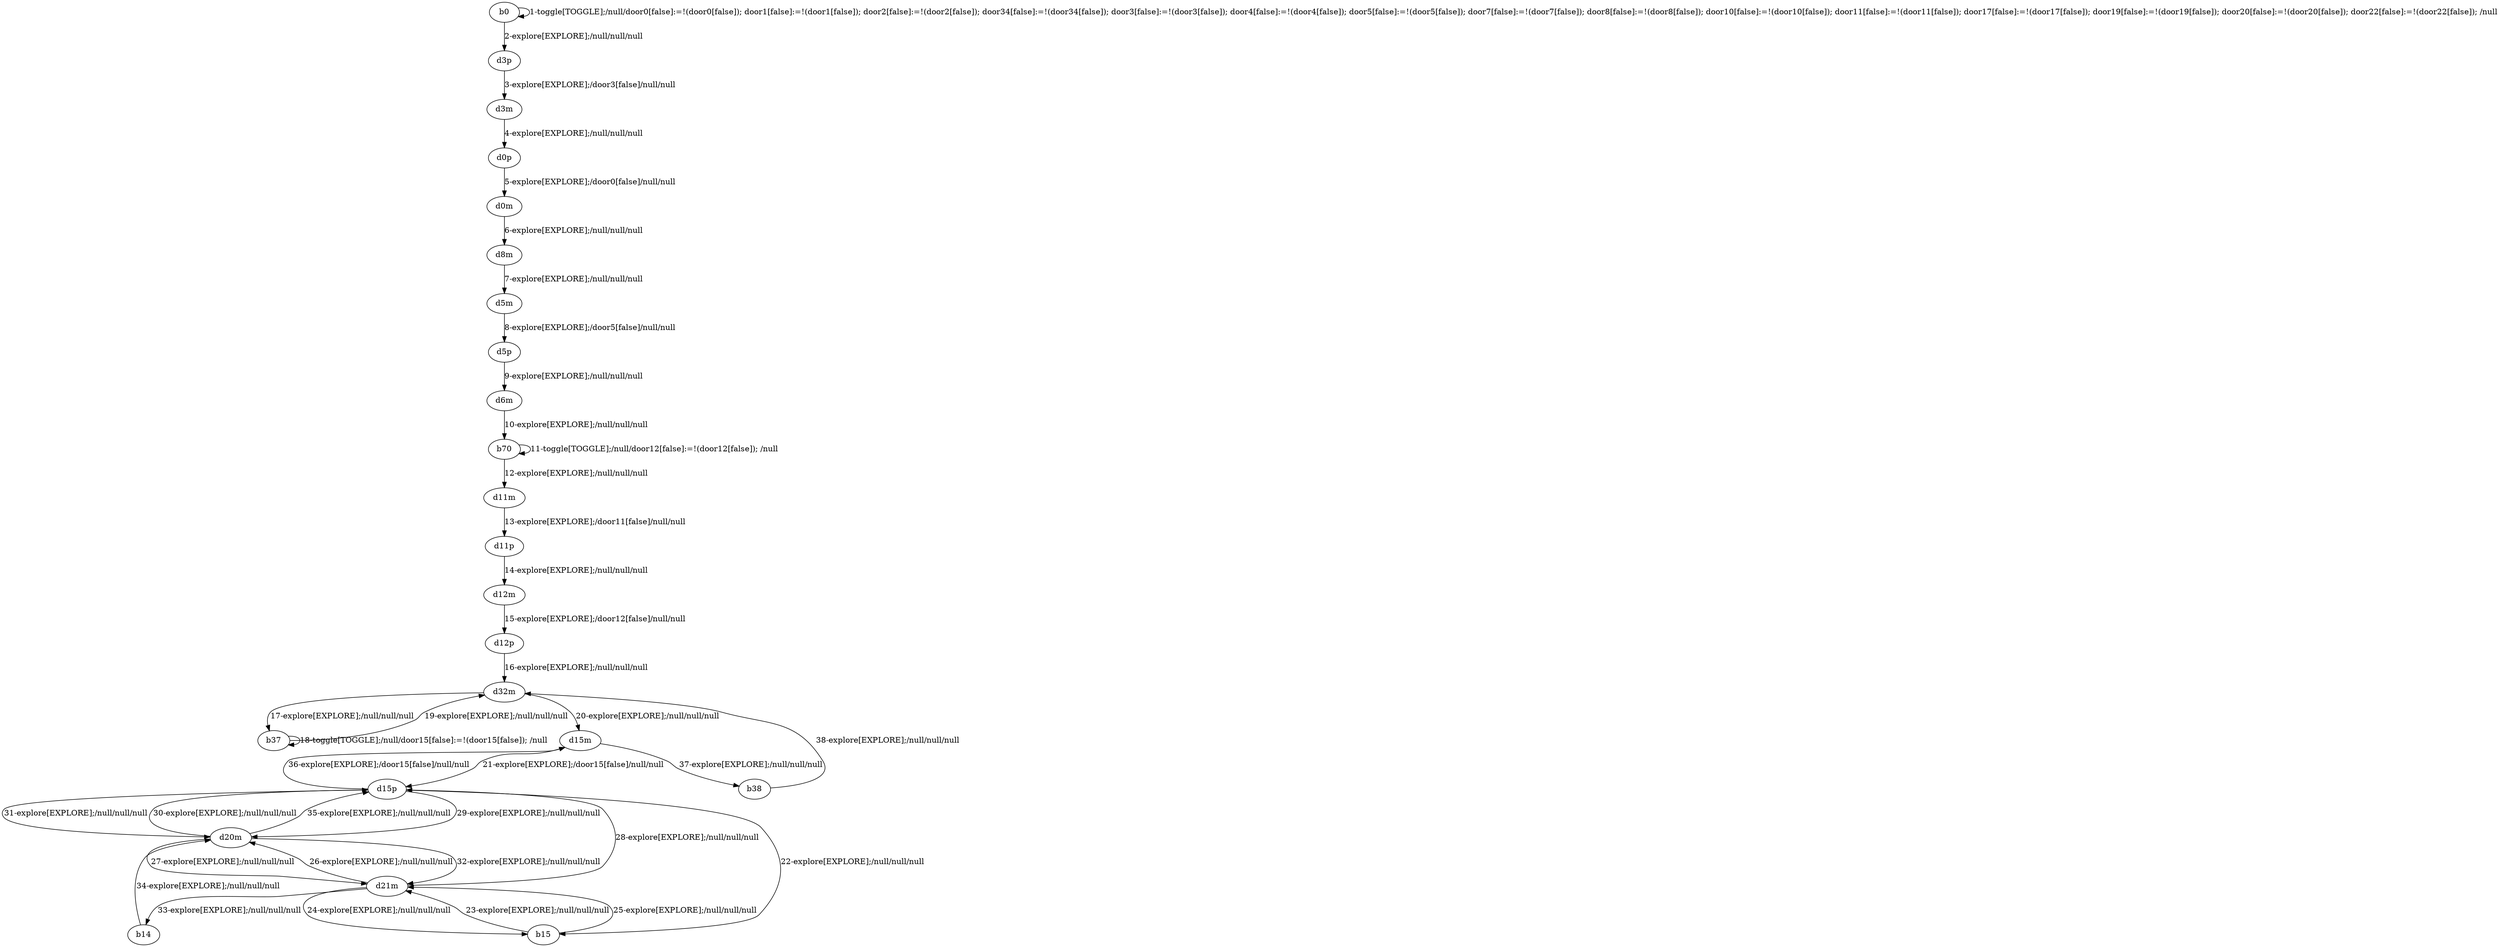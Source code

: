 # Total number of goals covered by this test: 9
# b14 --> d20m
# d21m --> b14
# b15 --> d21m
# d15p --> d15m
# d12p --> d32m
# d15p --> d20m
# d20m --> d15p
# d21m --> d15p
# d32m --> b37

digraph g {
"b0" -> "b0" [label = "1-toggle[TOGGLE];/null/door0[false]:=!(door0[false]); door1[false]:=!(door1[false]); door2[false]:=!(door2[false]); door34[false]:=!(door34[false]); door3[false]:=!(door3[false]); door4[false]:=!(door4[false]); door5[false]:=!(door5[false]); door7[false]:=!(door7[false]); door8[false]:=!(door8[false]); door10[false]:=!(door10[false]); door11[false]:=!(door11[false]); door17[false]:=!(door17[false]); door19[false]:=!(door19[false]); door20[false]:=!(door20[false]); door22[false]:=!(door22[false]); /null"];
"b0" -> "d3p" [label = "2-explore[EXPLORE];/null/null/null"];
"d3p" -> "d3m" [label = "3-explore[EXPLORE];/door3[false]/null/null"];
"d3m" -> "d0p" [label = "4-explore[EXPLORE];/null/null/null"];
"d0p" -> "d0m" [label = "5-explore[EXPLORE];/door0[false]/null/null"];
"d0m" -> "d8m" [label = "6-explore[EXPLORE];/null/null/null"];
"d8m" -> "d5m" [label = "7-explore[EXPLORE];/null/null/null"];
"d5m" -> "d5p" [label = "8-explore[EXPLORE];/door5[false]/null/null"];
"d5p" -> "d6m" [label = "9-explore[EXPLORE];/null/null/null"];
"d6m" -> "b70" [label = "10-explore[EXPLORE];/null/null/null"];
"b70" -> "b70" [label = "11-toggle[TOGGLE];/null/door12[false]:=!(door12[false]); /null"];
"b70" -> "d11m" [label = "12-explore[EXPLORE];/null/null/null"];
"d11m" -> "d11p" [label = "13-explore[EXPLORE];/door11[false]/null/null"];
"d11p" -> "d12m" [label = "14-explore[EXPLORE];/null/null/null"];
"d12m" -> "d12p" [label = "15-explore[EXPLORE];/door12[false]/null/null"];
"d12p" -> "d32m" [label = "16-explore[EXPLORE];/null/null/null"];
"d32m" -> "b37" [label = "17-explore[EXPLORE];/null/null/null"];
"b37" -> "b37" [label = "18-toggle[TOGGLE];/null/door15[false]:=!(door15[false]); /null"];
"b37" -> "d32m" [label = "19-explore[EXPLORE];/null/null/null"];
"d32m" -> "d15m" [label = "20-explore[EXPLORE];/null/null/null"];
"d15m" -> "d15p" [label = "21-explore[EXPLORE];/door15[false]/null/null"];
"d15p" -> "b15" [label = "22-explore[EXPLORE];/null/null/null"];
"b15" -> "d21m" [label = "23-explore[EXPLORE];/null/null/null"];
"d21m" -> "b15" [label = "24-explore[EXPLORE];/null/null/null"];
"b15" -> "d21m" [label = "25-explore[EXPLORE];/null/null/null"];
"d21m" -> "d20m" [label = "26-explore[EXPLORE];/null/null/null"];
"d20m" -> "d21m" [label = "27-explore[EXPLORE];/null/null/null"];
"d21m" -> "d15p" [label = "28-explore[EXPLORE];/null/null/null"];
"d15p" -> "d20m" [label = "29-explore[EXPLORE];/null/null/null"];
"d20m" -> "d15p" [label = "30-explore[EXPLORE];/null/null/null"];
"d15p" -> "d20m" [label = "31-explore[EXPLORE];/null/null/null"];
"d20m" -> "d21m" [label = "32-explore[EXPLORE];/null/null/null"];
"d21m" -> "b14" [label = "33-explore[EXPLORE];/null/null/null"];
"b14" -> "d20m" [label = "34-explore[EXPLORE];/null/null/null"];
"d20m" -> "d15p" [label = "35-explore[EXPLORE];/null/null/null"];
"d15p" -> "d15m" [label = "36-explore[EXPLORE];/door15[false]/null/null"];
"d15m" -> "b38" [label = "37-explore[EXPLORE];/null/null/null"];
"b38" -> "d32m" [label = "38-explore[EXPLORE];/null/null/null"];
}